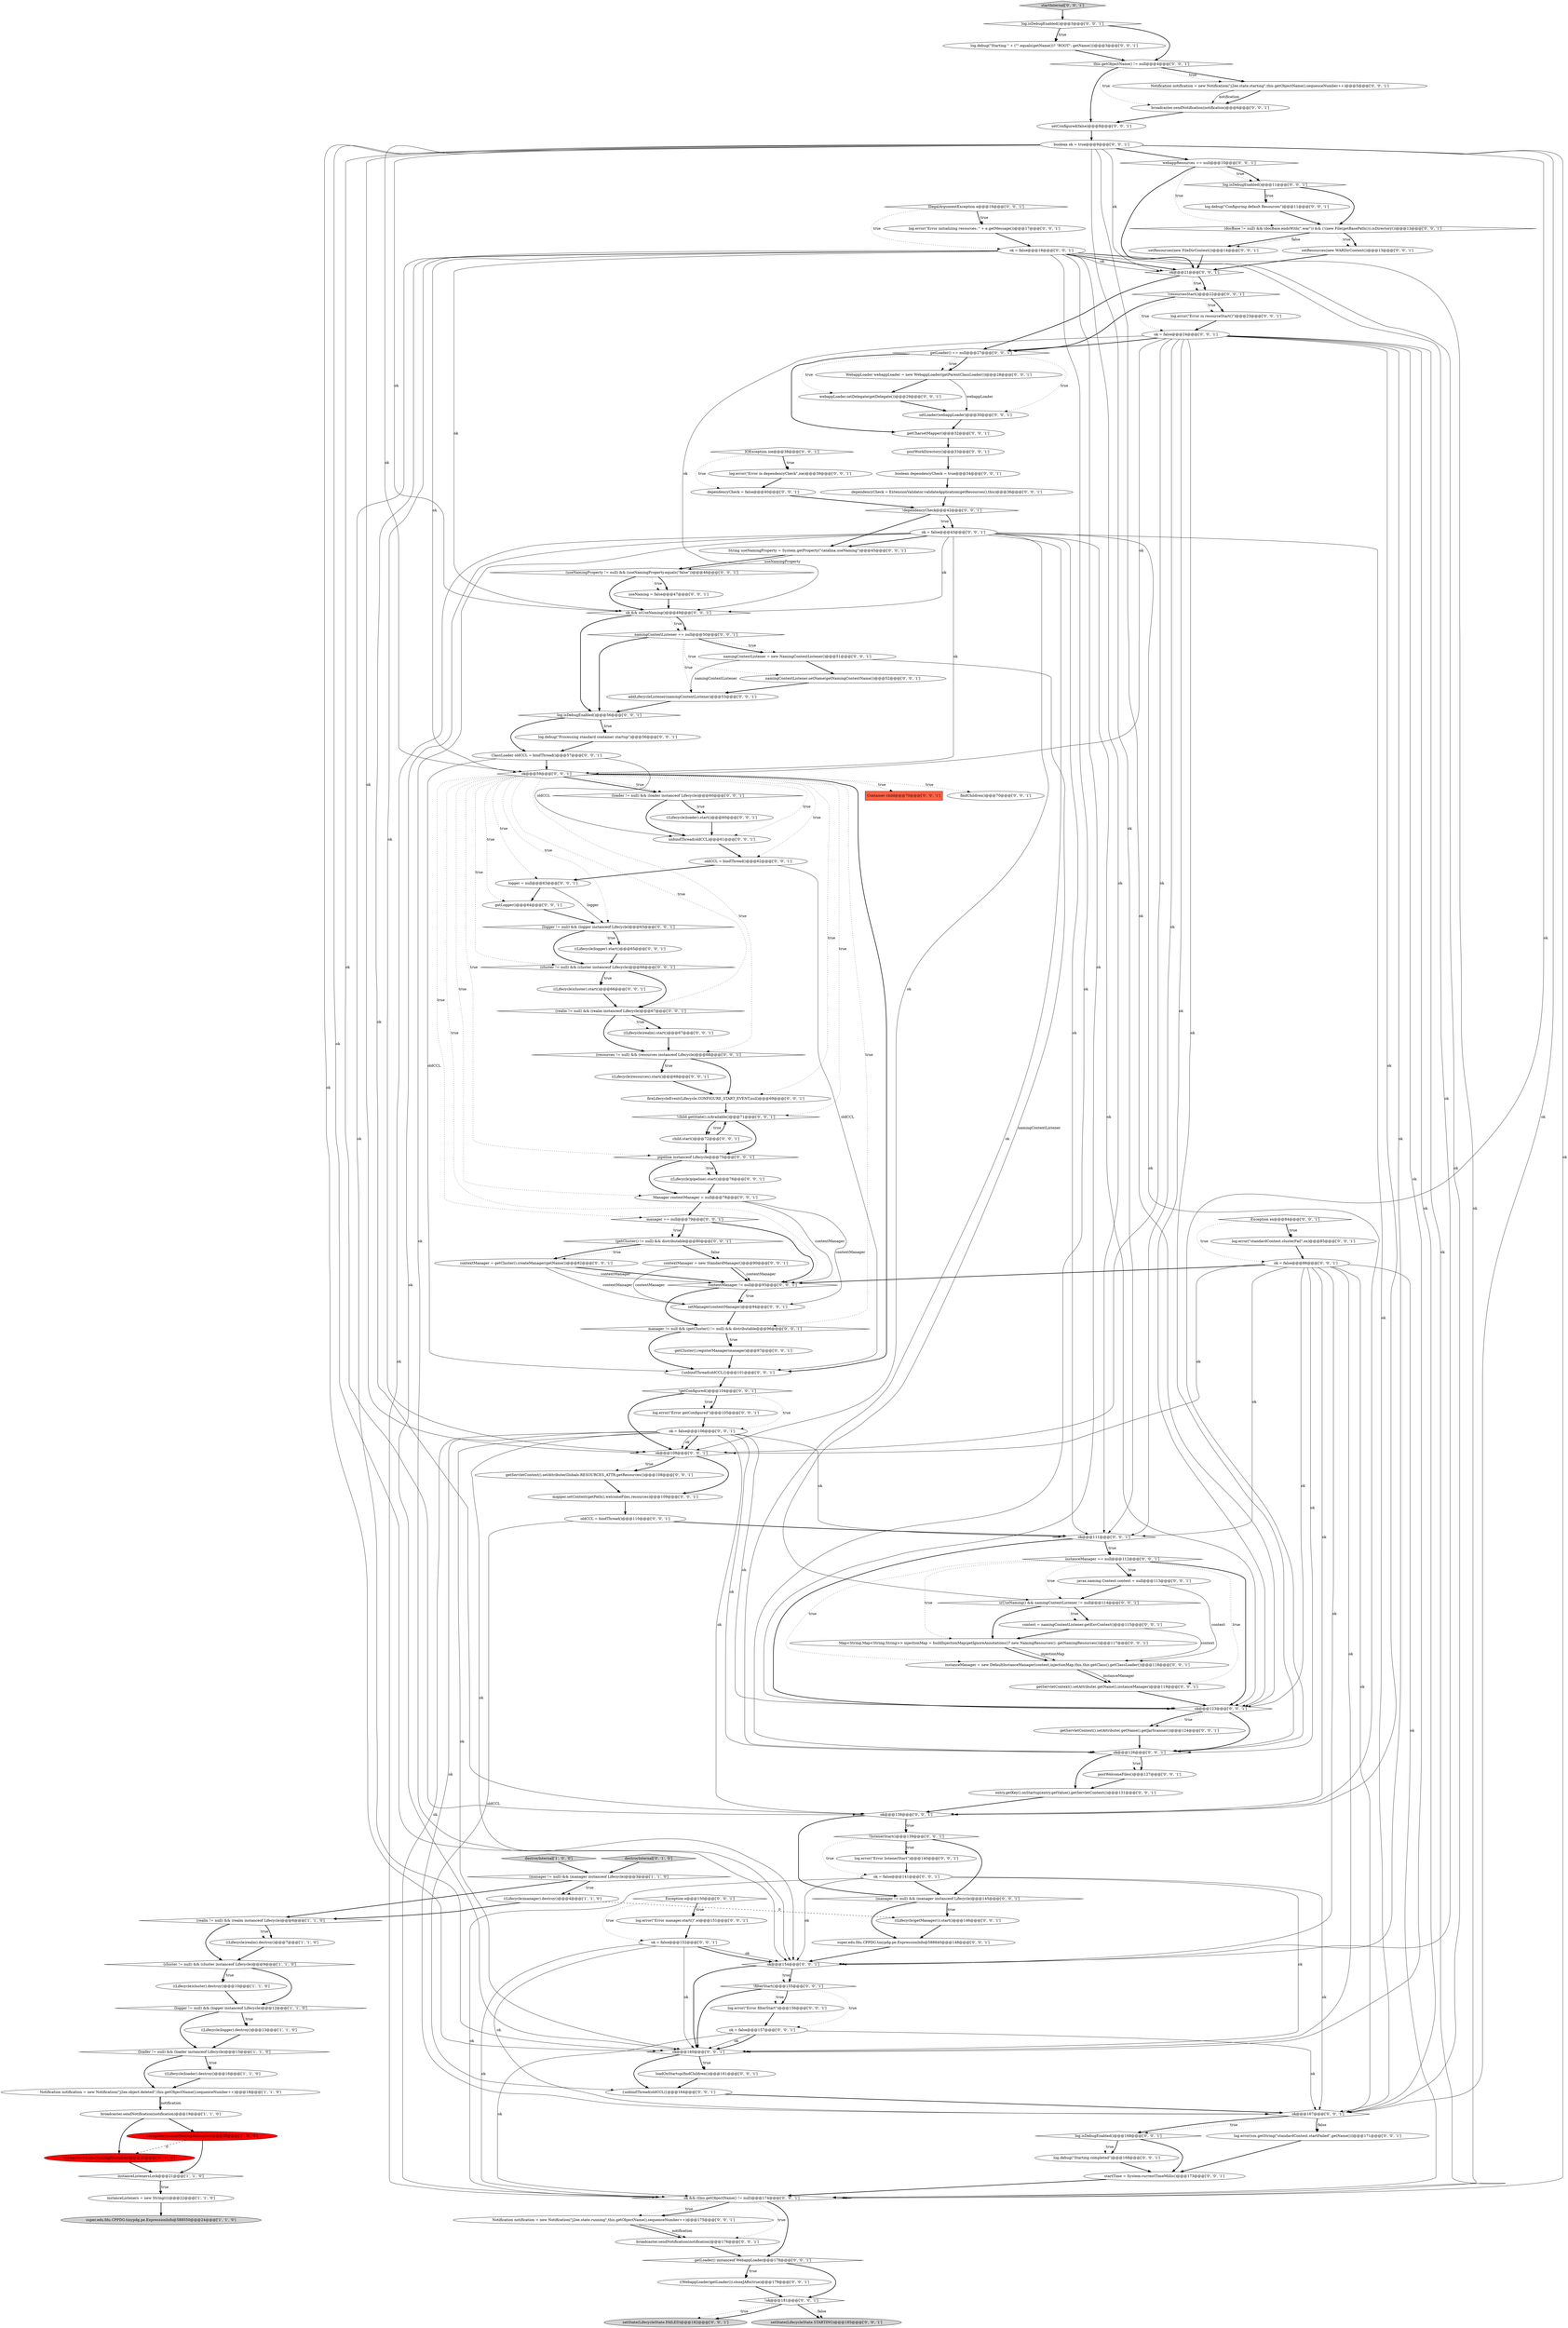 digraph {
96 [style = filled, label = "Container child@@@70@@@['0', '0', '1']", fillcolor = tomato, shape = box image = "AAA0AAABBB3BBB"];
33 [style = filled, label = "broadcaster.sendNotification(notification)@@@176@@@['0', '0', '1']", fillcolor = white, shape = ellipse image = "AAA0AAABBB3BBB"];
30 [style = filled, label = "setState(LifecycleState.FAILED)@@@182@@@['0', '0', '1']", fillcolor = lightgray, shape = ellipse image = "AAA0AAABBB3BBB"];
97 [style = filled, label = "ok = false@@@152@@@['0', '0', '1']", fillcolor = white, shape = ellipse image = "AAA0AAABBB3BBB"];
93 [style = filled, label = "getLoader() instanceof WebappLoader@@@178@@@['0', '0', '1']", fillcolor = white, shape = diamond image = "AAA0AAABBB3BBB"];
18 [style = filled, label = "destroyInternal['0', '1', '0']", fillcolor = lightgray, shape = diamond image = "AAA0AAABBB2BBB"];
12 [style = filled, label = "instanceListenersLock@@@21@@@['1', '1', '0']", fillcolor = white, shape = diamond image = "AAA0AAABBB1BBB"];
3 [style = filled, label = "unregister(onameNamingResoucres)@@@20@@@['1', '0', '0']", fillcolor = red, shape = ellipse image = "AAA1AAABBB1BBB"];
101 [style = filled, label = "IOException ioe@@@38@@@['0', '0', '1']", fillcolor = white, shape = diamond image = "AAA0AAABBB3BBB"];
74 [style = filled, label = "ok = false@@@86@@@['0', '0', '1']", fillcolor = white, shape = ellipse image = "AAA0AAABBB3BBB"];
80 [style = filled, label = "unbindThread(oldCCL)@@@61@@@['0', '0', '1']", fillcolor = white, shape = ellipse image = "AAA0AAABBB3BBB"];
21 [style = filled, label = "((Lifecycle)resources).start()@@@68@@@['0', '0', '1']", fillcolor = white, shape = ellipse image = "AAA0AAABBB3BBB"];
145 [style = filled, label = "log.isDebugEnabled()@@@168@@@['0', '0', '1']", fillcolor = white, shape = diamond image = "AAA0AAABBB3BBB"];
115 [style = filled, label = "getServletContext().setAttribute(.getName(),getJarScanner())@@@124@@@['0', '0', '1']", fillcolor = white, shape = ellipse image = "AAA0AAABBB3BBB"];
1 [style = filled, label = "destroyInternal['1', '0', '0']", fillcolor = lightgray, shape = diamond image = "AAA0AAABBB1BBB"];
41 [style = filled, label = "Map<String,Map<String,String>> injectionMap = buildInjectionMap(getIgnoreAnnotations()? new NamingResources(): getNamingResources())@@@117@@@['0', '0', '1']", fillcolor = white, shape = ellipse image = "AAA0AAABBB3BBB"];
146 [style = filled, label = "manager == null@@@79@@@['0', '0', '1']", fillcolor = white, shape = diamond image = "AAA0AAABBB3BBB"];
106 [style = filled, label = "namingContextListener = new NamingContextListener()@@@51@@@['0', '0', '1']", fillcolor = white, shape = ellipse image = "AAA0AAABBB3BBB"];
92 [style = filled, label = "setResources(new FileDirContext())@@@14@@@['0', '0', '1']", fillcolor = white, shape = ellipse image = "AAA0AAABBB3BBB"];
55 [style = filled, label = "log.error(\"Error initializing resources: \" + e.getMessage())@@@17@@@['0', '0', '1']", fillcolor = white, shape = ellipse image = "AAA0AAABBB3BBB"];
114 [style = filled, label = "loadOnStartup(findChildren())@@@161@@@['0', '0', '1']", fillcolor = white, shape = ellipse image = "AAA0AAABBB3BBB"];
144 [style = filled, label = "boolean dependencyCheck = true@@@34@@@['0', '0', '1']", fillcolor = white, shape = ellipse image = "AAA0AAABBB3BBB"];
113 [style = filled, label = "getLogger()@@@64@@@['0', '0', '1']", fillcolor = white, shape = ellipse image = "AAA0AAABBB3BBB"];
27 [style = filled, label = "log.error(\"Error in resourceStart()\")@@@23@@@['0', '0', '1']", fillcolor = white, shape = ellipse image = "AAA0AAABBB3BBB"];
98 [style = filled, label = "isUseNaming() && namingContextListener != null@@@114@@@['0', '0', '1']", fillcolor = white, shape = diamond image = "AAA0AAABBB3BBB"];
133 [style = filled, label = "postWorkDirectory()@@@33@@@['0', '0', '1']", fillcolor = white, shape = ellipse image = "AAA0AAABBB3BBB"];
46 [style = filled, label = "contextManager = new StandardManager()@@@90@@@['0', '0', '1']", fillcolor = white, shape = ellipse image = "AAA0AAABBB3BBB"];
48 [style = filled, label = "boolean ok = true@@@9@@@['0', '0', '1']", fillcolor = white, shape = ellipse image = "AAA0AAABBB3BBB"];
104 [style = filled, label = "!dependencyCheck@@@42@@@['0', '0', '1']", fillcolor = white, shape = diamond image = "AAA0AAABBB3BBB"];
129 [style = filled, label = "log.debug(\"Starting \" + (\"\".equals(getName())? \"ROOT\": getName()))@@@3@@@['0', '0', '1']", fillcolor = white, shape = ellipse image = "AAA0AAABBB3BBB"];
135 [style = filled, label = "log.error(\"Error filterStart\")@@@156@@@['0', '0', '1']", fillcolor = white, shape = ellipse image = "AAA0AAABBB3BBB"];
91 [style = filled, label = "setConfigured(false)@@@8@@@['0', '0', '1']", fillcolor = white, shape = ellipse image = "AAA0AAABBB3BBB"];
88 [style = filled, label = "Exception ex@@@84@@@['0', '0', '1']", fillcolor = white, shape = diamond image = "AAA0AAABBB3BBB"];
79 [style = filled, label = "String useNamingProperty = System.getProperty(\"catalina.useNaming\")@@@45@@@['0', '0', '1']", fillcolor = white, shape = ellipse image = "AAA0AAABBB3BBB"];
131 [style = filled, label = "log.isDebugEnabled()@@@11@@@['0', '0', '1']", fillcolor = white, shape = diamond image = "AAA0AAABBB3BBB"];
60 [style = filled, label = "child.start()@@@72@@@['0', '0', '1']", fillcolor = white, shape = ellipse image = "AAA0AAABBB3BBB"];
52 [style = filled, label = "{unbindThread(oldCCL)}@@@164@@@['0', '0', '1']", fillcolor = white, shape = ellipse image = "AAA0AAABBB3BBB"];
10 [style = filled, label = "(manager != null) && (manager instanceof Lifecycle)@@@3@@@['1', '1', '0']", fillcolor = white, shape = diamond image = "AAA0AAABBB1BBB"];
119 [style = filled, label = "ok@@@160@@@['0', '0', '1']", fillcolor = white, shape = diamond image = "AAA0AAABBB3BBB"];
34 [style = filled, label = "manager != null && (getCluster() != null) && distributable@@@96@@@['0', '0', '1']", fillcolor = white, shape = diamond image = "AAA0AAABBB3BBB"];
68 [style = filled, label = "(realm != null) && (realm instanceof Lifecycle)@@@67@@@['0', '0', '1']", fillcolor = white, shape = diamond image = "AAA0AAABBB3BBB"];
2 [style = filled, label = "Notification notification = new Notification(\"j2ee.object.deleted\",this.getObjectName(),sequenceNumber++)@@@18@@@['1', '1', '0']", fillcolor = white, shape = ellipse image = "AAA0AAABBB1BBB"];
44 [style = filled, label = "getCharsetMapper()@@@32@@@['0', '0', '1']", fillcolor = white, shape = ellipse image = "AAA0AAABBB3BBB"];
136 [style = filled, label = "(loader != null) && (loader instanceof Lifecycle)@@@60@@@['0', '0', '1']", fillcolor = white, shape = diamond image = "AAA0AAABBB3BBB"];
112 [style = filled, label = "!child.getState().isAvailable()@@@71@@@['0', '0', '1']", fillcolor = white, shape = diamond image = "AAA0AAABBB3BBB"];
56 [style = filled, label = "oldCCL = bindThread()@@@62@@@['0', '0', '1']", fillcolor = white, shape = ellipse image = "AAA0AAABBB3BBB"];
24 [style = filled, label = "ok@@@21@@@['0', '0', '1']", fillcolor = white, shape = diamond image = "AAA0AAABBB3BBB"];
59 [style = filled, label = "fireLifecycleEvent(Lifecycle.CONFIGURE_START_EVENT,null)@@@69@@@['0', '0', '1']", fillcolor = white, shape = ellipse image = "AAA0AAABBB3BBB"];
65 [style = filled, label = "broadcaster.sendNotification(notification)@@@6@@@['0', '0', '1']", fillcolor = white, shape = ellipse image = "AAA0AAABBB3BBB"];
107 [style = filled, label = "setManager(contextManager)@@@94@@@['0', '0', '1']", fillcolor = white, shape = ellipse image = "AAA0AAABBB3BBB"];
137 [style = filled, label = "!getConfigured()@@@104@@@['0', '0', '1']", fillcolor = white, shape = diamond image = "AAA0AAABBB3BBB"];
38 [style = filled, label = "ok@@@59@@@['0', '0', '1']", fillcolor = white, shape = diamond image = "AAA0AAABBB3BBB"];
25 [style = filled, label = "startInternal['0', '0', '1']", fillcolor = lightgray, shape = diamond image = "AAA0AAABBB3BBB"];
22 [style = filled, label = "(logger != null) && (logger instanceof Lifecycle)@@@65@@@['0', '0', '1']", fillcolor = white, shape = diamond image = "AAA0AAABBB3BBB"];
110 [style = filled, label = "log.debug(\"Configuring default Resources\")@@@11@@@['0', '0', '1']", fillcolor = white, shape = ellipse image = "AAA0AAABBB3BBB"];
105 [style = filled, label = "((Lifecycle)loader).start()@@@60@@@['0', '0', '1']", fillcolor = white, shape = ellipse image = "AAA0AAABBB3BBB"];
61 [style = filled, label = "Exception e@@@150@@@['0', '0', '1']", fillcolor = white, shape = diamond image = "AAA0AAABBB3BBB"];
90 [style = filled, label = "((Lifecycle)cluster).start()@@@66@@@['0', '0', '1']", fillcolor = white, shape = ellipse image = "AAA0AAABBB3BBB"];
82 [style = filled, label = "ok@@@126@@@['0', '0', '1']", fillcolor = white, shape = diamond image = "AAA0AAABBB3BBB"];
122 [style = filled, label = "getCluster().registerManager(manager)@@@97@@@['0', '0', '1']", fillcolor = white, shape = ellipse image = "AAA0AAABBB3BBB"];
116 [style = filled, label = "(resources != null) && (resources instanceof Lifecycle)@@@68@@@['0', '0', '1']", fillcolor = white, shape = diamond image = "AAA0AAABBB3BBB"];
126 [style = filled, label = "javax.naming.Context context = null@@@113@@@['0', '0', '1']", fillcolor = white, shape = ellipse image = "AAA0AAABBB3BBB"];
29 [style = filled, label = "getServletContext().setAttribute(.getName(),instanceManager)@@@119@@@['0', '0', '1']", fillcolor = white, shape = ellipse image = "AAA0AAABBB3BBB"];
75 [style = filled, label = "context = namingContextListener.getEnvContext()@@@115@@@['0', '0', '1']", fillcolor = white, shape = ellipse image = "AAA0AAABBB3BBB"];
132 [style = filled, label = "instanceManager == null@@@112@@@['0', '0', '1']", fillcolor = white, shape = diamond image = "AAA0AAABBB3BBB"];
138 [style = filled, label = "(manager != null) && (manager instanceof Lifecycle)@@@145@@@['0', '0', '1']", fillcolor = white, shape = diamond image = "AAA0AAABBB3BBB"];
67 [style = filled, label = "((WebappLoader)getLoader()).closeJARs(true)@@@179@@@['0', '0', '1']", fillcolor = white, shape = ellipse image = "AAA0AAABBB3BBB"];
23 [style = filled, label = "log.error(\"Error manager.start()\",e)@@@151@@@['0', '0', '1']", fillcolor = white, shape = ellipse image = "AAA0AAABBB3BBB"];
147 [style = filled, label = "webappResources == null@@@10@@@['0', '0', '1']", fillcolor = white, shape = diamond image = "AAA0AAABBB3BBB"];
28 [style = filled, label = "log.debug(\"Starting completed\")@@@168@@@['0', '0', '1']", fillcolor = white, shape = ellipse image = "AAA0AAABBB3BBB"];
89 [style = filled, label = "ok = false@@@106@@@['0', '0', '1']", fillcolor = white, shape = ellipse image = "AAA0AAABBB3BBB"];
35 [style = filled, label = "ok = false@@@141@@@['0', '0', '1']", fillcolor = white, shape = ellipse image = "AAA0AAABBB3BBB"];
53 [style = filled, label = "namingContextListener.setName(getNamingContextName())@@@52@@@['0', '0', '1']", fillcolor = white, shape = ellipse image = "AAA0AAABBB3BBB"];
51 [style = filled, label = "(getCluster() != null) && distributable@@@80@@@['0', '0', '1']", fillcolor = white, shape = diamond image = "AAA0AAABBB3BBB"];
86 [style = filled, label = "log.error(\"Error getConfigured\")@@@105@@@['0', '0', '1']", fillcolor = white, shape = ellipse image = "AAA0AAABBB3BBB"];
121 [style = filled, label = "Notification notification = new Notification(\"j2ee.state.starting\",this.getObjectName(),sequenceNumber++)@@@5@@@['0', '0', '1']", fillcolor = white, shape = ellipse image = "AAA0AAABBB3BBB"];
130 [style = filled, label = "!filterStart()@@@155@@@['0', '0', '1']", fillcolor = white, shape = diamond image = "AAA0AAABBB3BBB"];
127 [style = filled, label = "contextManager = getCluster().createManager(getName())@@@82@@@['0', '0', '1']", fillcolor = white, shape = ellipse image = "AAA0AAABBB3BBB"];
123 [style = filled, label = "log.error(sm.getString(\"standardContext.startFailed\",getName()))@@@171@@@['0', '0', '1']", fillcolor = white, shape = ellipse image = "AAA0AAABBB3BBB"];
102 [style = filled, label = "{unbindThread(oldCCL)}@@@101@@@['0', '0', '1']", fillcolor = white, shape = ellipse image = "AAA0AAABBB3BBB"];
128 [style = filled, label = "log.debug(\"Processing standard container startup\")@@@56@@@['0', '0', '1']", fillcolor = white, shape = ellipse image = "AAA0AAABBB3BBB"];
17 [style = filled, label = "unregister(onameNamingResources)@@@20@@@['0', '1', '0']", fillcolor = red, shape = ellipse image = "AAA1AAABBB2BBB"];
63 [style = filled, label = "this.getObjectName() != null@@@4@@@['0', '0', '1']", fillcolor = white, shape = diamond image = "AAA0AAABBB3BBB"];
124 [style = filled, label = "ok = false@@@18@@@['0', '0', '1']", fillcolor = white, shape = ellipse image = "AAA0AAABBB3BBB"];
14 [style = filled, label = "super.edu.fdu.CPPDG.tinypdg.pe.ExpressionInfo@588550@@@24@@@['1', '1', '0']", fillcolor = lightgray, shape = ellipse image = "AAA0AAABBB1BBB"];
20 [style = filled, label = "ok@@@111@@@['0', '0', '1']", fillcolor = white, shape = diamond image = "AAA0AAABBB3BBB"];
99 [style = filled, label = "ok@@@167@@@['0', '0', '1']", fillcolor = white, shape = diamond image = "AAA0AAABBB3BBB"];
140 [style = filled, label = "(docBase != null) && (docBase.endsWith(\".war\")) && (!(new File(getBasePath())).isDirectory())@@@13@@@['0', '0', '1']", fillcolor = white, shape = diamond image = "AAA0AAABBB3BBB"];
118 [style = filled, label = "setLoader(webappLoader)@@@30@@@['0', '0', '1']", fillcolor = white, shape = ellipse image = "AAA0AAABBB3BBB"];
111 [style = filled, label = "dependencyCheck = false@@@40@@@['0', '0', '1']", fillcolor = white, shape = ellipse image = "AAA0AAABBB3BBB"];
134 [style = filled, label = "ClassLoader oldCCL = bindThread()@@@57@@@['0', '0', '1']", fillcolor = white, shape = ellipse image = "AAA0AAABBB3BBB"];
85 [style = filled, label = "log.isDebugEnabled()@@@56@@@['0', '0', '1']", fillcolor = white, shape = diamond image = "AAA0AAABBB3BBB"];
94 [style = filled, label = "((Lifecycle)realm).start()@@@67@@@['0', '0', '1']", fillcolor = white, shape = ellipse image = "AAA0AAABBB3BBB"];
143 [style = filled, label = "getLoader() == null@@@27@@@['0', '0', '1']", fillcolor = white, shape = diamond image = "AAA0AAABBB3BBB"];
5 [style = filled, label = "instanceListeners = new String((((@@@22@@@['1', '1', '0']", fillcolor = white, shape = ellipse image = "AAA0AAABBB1BBB"];
36 [style = filled, label = "ok@@@123@@@['0', '0', '1']", fillcolor = white, shape = diamond image = "AAA0AAABBB3BBB"];
141 [style = filled, label = "IllegalArgumentException e@@@16@@@['0', '0', '1']", fillcolor = white, shape = diamond image = "AAA0AAABBB3BBB"];
7 [style = filled, label = "(cluster != null) && (cluster instanceof Lifecycle)@@@9@@@['1', '1', '0']", fillcolor = white, shape = diamond image = "AAA0AAABBB1BBB"];
148 [style = filled, label = "startTime = System.currentTimeMillis()@@@173@@@['0', '0', '1']", fillcolor = white, shape = ellipse image = "AAA0AAABBB3BBB"];
6 [style = filled, label = "(logger != null) && (logger instanceof Lifecycle)@@@12@@@['1', '1', '0']", fillcolor = white, shape = diamond image = "AAA0AAABBB1BBB"];
19 [style = filled, label = "Notification notification = new Notification(\"j2ee.state.running\",this.getObjectName(),sequenceNumber++)@@@175@@@['0', '0', '1']", fillcolor = white, shape = ellipse image = "AAA0AAABBB3BBB"];
0 [style = filled, label = "((Lifecycle)manager).destroy()@@@4@@@['1', '1', '0']", fillcolor = white, shape = ellipse image = "AAA0AAABBB1BBB"];
40 [style = filled, label = "webappLoader.setDelegate(getDelegate())@@@29@@@['0', '0', '1']", fillcolor = white, shape = ellipse image = "AAA0AAABBB3BBB"];
71 [style = filled, label = "postWelcomeFiles()@@@127@@@['0', '0', '1']", fillcolor = white, shape = ellipse image = "AAA0AAABBB3BBB"];
120 [style = filled, label = "log.isDebugEnabled()@@@3@@@['0', '0', '1']", fillcolor = white, shape = diamond image = "AAA0AAABBB3BBB"];
125 [style = filled, label = "(cluster != null) && (cluster instanceof Lifecycle)@@@66@@@['0', '0', '1']", fillcolor = white, shape = diamond image = "AAA0AAABBB3BBB"];
109 [style = filled, label = "WebappLoader webappLoader = new WebappLoader(getParentClassLoader())@@@28@@@['0', '0', '1']", fillcolor = white, shape = ellipse image = "AAA0AAABBB3BBB"];
117 [style = filled, label = "!listenerStart()@@@139@@@['0', '0', '1']", fillcolor = white, shape = diamond image = "AAA0AAABBB3BBB"];
54 [style = filled, label = "mapper.setContext(getPath(),welcomeFiles,resources)@@@109@@@['0', '0', '1']", fillcolor = white, shape = ellipse image = "AAA0AAABBB3BBB"];
15 [style = filled, label = "(loader != null) && (loader instanceof Lifecycle)@@@15@@@['1', '1', '0']", fillcolor = white, shape = diamond image = "AAA0AAABBB1BBB"];
77 [style = filled, label = "findChildren()@@@70@@@['0', '0', '1']", fillcolor = white, shape = ellipse image = "AAA0AAABBB3BBB"];
78 [style = filled, label = "instanceManager = new DefaultInstanceManager(context,injectionMap,this,this.getClass().getClassLoader())@@@118@@@['0', '0', '1']", fillcolor = white, shape = ellipse image = "AAA0AAABBB3BBB"];
142 [style = filled, label = "ok && (this.getObjectName() != null)@@@174@@@['0', '0', '1']", fillcolor = white, shape = diamond image = "AAA0AAABBB3BBB"];
9 [style = filled, label = "((Lifecycle)realm).destroy()@@@7@@@['1', '1', '0']", fillcolor = white, shape = ellipse image = "AAA0AAABBB1BBB"];
13 [style = filled, label = "broadcaster.sendNotification(notification)@@@19@@@['1', '1', '0']", fillcolor = white, shape = ellipse image = "AAA0AAABBB1BBB"];
45 [style = filled, label = "dependencyCheck = ExtensionValidator.validateApplication(getResources(),this)@@@36@@@['0', '0', '1']", fillcolor = white, shape = ellipse image = "AAA0AAABBB3BBB"];
84 [style = filled, label = "ok@@@108@@@['0', '0', '1']", fillcolor = white, shape = diamond image = "AAA0AAABBB3BBB"];
72 [style = filled, label = "ok && isUseNaming()@@@49@@@['0', '0', '1']", fillcolor = white, shape = diamond image = "AAA0AAABBB3BBB"];
43 [style = filled, label = "super.edu.fdu.CPPDG.tinypdg.pe.ExpressionInfo@588840@@@148@@@['0', '0', '1']", fillcolor = white, shape = ellipse image = "AAA0AAABBB3BBB"];
70 [style = filled, label = "pipeline instanceof Lifecycle@@@75@@@['0', '0', '1']", fillcolor = white, shape = diamond image = "AAA0AAABBB3BBB"];
108 [style = filled, label = "contextManager != null@@@93@@@['0', '0', '1']", fillcolor = white, shape = diamond image = "AAA0AAABBB3BBB"];
47 [style = filled, label = "entry.getKey().onStartup(entry.getValue(),getServletContext())@@@131@@@['0', '0', '1']", fillcolor = white, shape = ellipse image = "AAA0AAABBB3BBB"];
64 [style = filled, label = "ok = false@@@24@@@['0', '0', '1']", fillcolor = white, shape = ellipse image = "AAA0AAABBB3BBB"];
39 [style = filled, label = "((Lifecycle)getManager()).start()@@@146@@@['0', '0', '1']", fillcolor = white, shape = ellipse image = "AAA0AAABBB3BBB"];
26 [style = filled, label = "ok@@@154@@@['0', '0', '1']", fillcolor = white, shape = diamond image = "AAA0AAABBB3BBB"];
76 [style = filled, label = "setState(LifecycleState.STARTING)@@@185@@@['0', '0', '1']", fillcolor = lightgray, shape = ellipse image = "AAA0AAABBB3BBB"];
81 [style = filled, label = "useNaming = false@@@47@@@['0', '0', '1']", fillcolor = white, shape = ellipse image = "AAA0AAABBB3BBB"];
87 [style = filled, label = "(useNamingProperty != null) && (useNamingProperty.equals(\"false\"))@@@46@@@['0', '0', '1']", fillcolor = white, shape = diamond image = "AAA0AAABBB3BBB"];
103 [style = filled, label = "logger = null@@@63@@@['0', '0', '1']", fillcolor = white, shape = ellipse image = "AAA0AAABBB3BBB"];
50 [style = filled, label = "oldCCL = bindThread()@@@110@@@['0', '0', '1']", fillcolor = white, shape = ellipse image = "AAA0AAABBB3BBB"];
58 [style = filled, label = "addLifecycleListener(namingContextListener)@@@53@@@['0', '0', '1']", fillcolor = white, shape = ellipse image = "AAA0AAABBB3BBB"];
8 [style = filled, label = "((Lifecycle)logger).destroy()@@@13@@@['1', '1', '0']", fillcolor = white, shape = ellipse image = "AAA0AAABBB1BBB"];
37 [style = filled, label = "log.error(\"Error in dependencyCheck\",ioe)@@@39@@@['0', '0', '1']", fillcolor = white, shape = ellipse image = "AAA0AAABBB3BBB"];
100 [style = filled, label = "Manager contextManager = null@@@78@@@['0', '0', '1']", fillcolor = white, shape = ellipse image = "AAA0AAABBB3BBB"];
31 [style = filled, label = "setResources(new WARDirContext())@@@13@@@['0', '0', '1']", fillcolor = white, shape = ellipse image = "AAA0AAABBB3BBB"];
66 [style = filled, label = "log.error(\"Error listenerStart\")@@@140@@@['0', '0', '1']", fillcolor = white, shape = ellipse image = "AAA0AAABBB3BBB"];
73 [style = filled, label = "ok = false@@@43@@@['0', '0', '1']", fillcolor = white, shape = ellipse image = "AAA0AAABBB3BBB"];
11 [style = filled, label = "((Lifecycle)cluster).destroy()@@@10@@@['1', '1', '0']", fillcolor = white, shape = ellipse image = "AAA0AAABBB1BBB"];
62 [style = filled, label = "log.error(\"standardContext.clusterFail\",ex)@@@85@@@['0', '0', '1']", fillcolor = white, shape = ellipse image = "AAA0AAABBB3BBB"];
95 [style = filled, label = "((Lifecycle)pipeline).start()@@@76@@@['0', '0', '1']", fillcolor = white, shape = ellipse image = "AAA0AAABBB3BBB"];
57 [style = filled, label = "!ok@@@181@@@['0', '0', '1']", fillcolor = white, shape = diamond image = "AAA0AAABBB3BBB"];
139 [style = filled, label = "((Lifecycle)logger).start()@@@65@@@['0', '0', '1']", fillcolor = white, shape = ellipse image = "AAA0AAABBB3BBB"];
16 [style = filled, label = "(realm != null) && (realm instanceof Lifecycle)@@@6@@@['1', '1', '0']", fillcolor = white, shape = diamond image = "AAA0AAABBB1BBB"];
4 [style = filled, label = "((Lifecycle)loader).destroy()@@@16@@@['1', '1', '0']", fillcolor = white, shape = ellipse image = "AAA0AAABBB1BBB"];
42 [style = filled, label = "namingContextListener == null@@@50@@@['0', '0', '1']", fillcolor = white, shape = diamond image = "AAA0AAABBB3BBB"];
49 [style = filled, label = "ok = false@@@157@@@['0', '0', '1']", fillcolor = white, shape = ellipse image = "AAA0AAABBB3BBB"];
32 [style = filled, label = "!resourcesStart()@@@22@@@['0', '0', '1']", fillcolor = white, shape = diamond image = "AAA0AAABBB3BBB"];
69 [style = filled, label = "ok@@@138@@@['0', '0', '1']", fillcolor = white, shape = diamond image = "AAA0AAABBB3BBB"];
83 [style = filled, label = "getServletContext().setAttribute(Globals.RESOURCES_ATTR,getResources())@@@108@@@['0', '0', '1']", fillcolor = white, shape = ellipse image = "AAA0AAABBB3BBB"];
92->24 [style = bold, label=""];
94->116 [style = bold, label=""];
16->9 [style = dotted, label="true"];
36->115 [style = dotted, label="true"];
136->105 [style = dotted, label="true"];
51->127 [style = dotted, label="true"];
38->34 [style = dotted, label="true"];
82->71 [style = bold, label=""];
121->65 [style = bold, label=""];
145->28 [style = bold, label=""];
24->32 [style = bold, label=""];
16->7 [style = bold, label=""];
64->99 [style = solid, label="ok"];
138->43 [style = bold, label=""];
124->72 [style = solid, label="ok"];
133->144 [style = bold, label=""];
147->131 [style = dotted, label="true"];
68->94 [style = dotted, label="true"];
36->82 [style = bold, label=""];
85->128 [style = bold, label=""];
100->107 [style = solid, label="contextManager"];
74->99 [style = solid, label="ok"];
78->29 [style = bold, label=""];
118->44 [style = bold, label=""];
48->69 [style = solid, label="ok"];
2->13 [style = solid, label="notification"];
55->124 [style = bold, label=""];
34->102 [style = bold, label=""];
48->24 [style = solid, label="ok"];
141->55 [style = dotted, label="true"];
124->24 [style = bold, label=""];
131->110 [style = dotted, label="true"];
128->134 [style = bold, label=""];
88->74 [style = dotted, label="true"];
143->44 [style = bold, label=""];
73->72 [style = solid, label="ok"];
142->19 [style = dotted, label="true"];
64->119 [style = solid, label="ok"];
10->0 [style = bold, label=""];
7->6 [style = bold, label=""];
135->49 [style = bold, label=""];
143->109 [style = dotted, label="true"];
38->77 [style = dotted, label="true"];
80->56 [style = bold, label=""];
104->73 [style = bold, label=""];
25->120 [style = bold, label=""];
19->33 [style = bold, label=""];
124->26 [style = solid, label="ok"];
49->99 [style = solid, label="ok"];
46->107 [style = solid, label="contextManager"];
84->83 [style = dotted, label="true"];
38->80 [style = dotted, label="true"];
95->100 [style = bold, label=""];
97->26 [style = solid, label="ok"];
31->24 [style = bold, label=""];
132->126 [style = bold, label=""];
57->30 [style = dotted, label="true"];
38->136 [style = bold, label=""];
137->86 [style = bold, label=""];
35->142 [style = solid, label="ok"];
32->27 [style = bold, label=""];
108->107 [style = bold, label=""];
6->15 [style = bold, label=""];
72->42 [style = dotted, label="true"];
38->96 [style = dotted, label="true"];
7->11 [style = dotted, label="true"];
18->10 [style = bold, label=""];
89->36 [style = solid, label="ok"];
127->108 [style = bold, label=""];
44->133 [style = bold, label=""];
127->108 [style = solid, label="contextManager"];
137->89 [style = dotted, label="true"];
73->36 [style = solid, label="ok"];
138->39 [style = bold, label=""];
38->68 [style = dotted, label="true"];
64->26 [style = solid, label="ok"];
3->17 [style = dashed, label="0"];
146->108 [style = bold, label=""];
93->67 [style = bold, label=""];
69->117 [style = bold, label=""];
48->82 [style = solid, label="ok"];
108->34 [style = bold, label=""];
56->103 [style = bold, label=""];
38->108 [style = dotted, label="true"];
32->27 [style = dotted, label="true"];
49->142 [style = solid, label="ok"];
38->70 [style = dotted, label="true"];
64->20 [style = solid, label="ok"];
103->22 [style = solid, label="logger"];
13->3 [style = bold, label=""];
12->5 [style = dotted, label="true"];
26->130 [style = dotted, label="true"];
38->100 [style = dotted, label="true"];
22->139 [style = bold, label=""];
74->20 [style = solid, label="ok"];
134->38 [style = bold, label=""];
99->123 [style = dotted, label="false"];
34->122 [style = dotted, label="true"];
109->40 [style = bold, label=""];
35->119 [style = solid, label="ok"];
123->148 [style = bold, label=""];
12->5 [style = bold, label=""];
132->41 [style = dotted, label="true"];
140->92 [style = bold, label=""];
48->26 [style = solid, label="ok"];
53->58 [style = bold, label=""];
43->26 [style = bold, label=""];
120->63 [style = bold, label=""];
145->148 [style = bold, label=""];
137->84 [style = bold, label=""];
48->84 [style = solid, label="ok"];
73->142 [style = solid, label="ok"];
124->24 [style = solid, label="ok"];
48->36 [style = solid, label="ok"];
89->142 [style = solid, label="ok"];
126->98 [style = bold, label=""];
147->140 [style = dotted, label="true"];
65->91 [style = bold, label=""];
41->78 [style = solid, label="injectionMap"];
110->140 [style = bold, label=""];
74->84 [style = solid, label="ok"];
82->47 [style = bold, label=""];
64->72 [style = solid, label="ok"];
35->138 [style = bold, label=""];
143->40 [style = dotted, label="true"];
136->80 [style = bold, label=""];
49->119 [style = solid, label="ok"];
4->2 [style = bold, label=""];
38->116 [style = dotted, label="true"];
38->112 [style = dotted, label="true"];
103->113 [style = bold, label=""];
73->69 [style = solid, label="ok"];
88->62 [style = bold, label=""];
57->30 [style = bold, label=""];
82->71 [style = dotted, label="true"];
124->84 [style = solid, label="ok"];
93->67 [style = dotted, label="true"];
114->52 [style = bold, label=""];
35->99 [style = solid, label="ok"];
99->123 [style = bold, label=""];
42->106 [style = dotted, label="true"];
24->32 [style = dotted, label="true"];
42->85 [style = bold, label=""];
117->138 [style = bold, label=""];
117->35 [style = dotted, label="true"];
23->97 [style = bold, label=""];
148->142 [style = bold, label=""];
87->81 [style = bold, label=""];
50->52 [style = solid, label="oldCCL"];
38->22 [style = dotted, label="true"];
124->38 [style = solid, label="ok"];
124->20 [style = solid, label="ok"];
42->53 [style = dotted, label="true"];
124->82 [style = solid, label="ok"];
104->73 [style = dotted, label="true"];
17->12 [style = bold, label=""];
73->82 [style = solid, label="ok"];
111->104 [style = bold, label=""];
116->21 [style = bold, label=""];
134->80 [style = solid, label="oldCCL"];
64->143 [style = bold, label=""];
38->146 [style = dotted, label="true"];
78->29 [style = solid, label="instanceManager"];
38->125 [style = dotted, label="true"];
89->84 [style = bold, label=""];
15->2 [style = bold, label=""];
73->26 [style = solid, label="ok"];
134->102 [style = solid, label="oldCCL"];
26->119 [style = bold, label=""];
106->58 [style = solid, label="namingContextListener"];
141->55 [style = bold, label=""];
146->51 [style = dotted, label="true"];
38->59 [style = dotted, label="true"];
132->78 [style = dotted, label="true"];
73->38 [style = solid, label="ok"];
54->50 [style = bold, label=""];
64->38 [style = solid, label="ok"];
115->82 [style = bold, label=""];
74->142 [style = solid, label="ok"];
87->72 [style = bold, label=""];
112->70 [style = bold, label=""];
38->56 [style = dotted, label="true"];
81->72 [style = bold, label=""];
51->127 [style = bold, label=""];
142->93 [style = bold, label=""];
85->128 [style = dotted, label="true"];
6->8 [style = bold, label=""];
125->90 [style = bold, label=""];
125->90 [style = dotted, label="true"];
32->143 [style = bold, label=""];
107->34 [style = bold, label=""];
84->83 [style = bold, label=""];
64->69 [style = solid, label="ok"];
69->138 [style = bold, label=""];
58->85 [style = bold, label=""];
63->121 [style = bold, label=""];
112->60 [style = bold, label=""];
33->93 [style = bold, label=""];
97->119 [style = solid, label="ok"];
63->65 [style = dotted, label="true"];
48->99 [style = solid, label="ok"];
13->17 [style = bold, label=""];
60->112 [style = bold, label=""];
61->97 [style = dotted, label="true"];
122->102 [style = bold, label=""];
91->48 [style = bold, label=""];
71->47 [style = bold, label=""];
127->107 [style = solid, label="contextManager"];
67->57 [style = bold, label=""];
90->68 [style = bold, label=""];
48->20 [style = solid, label="ok"];
119->114 [style = dotted, label="true"];
49->119 [style = bold, label=""];
59->112 [style = bold, label=""];
7->11 [style = bold, label=""];
140->31 [style = dotted, label="true"];
48->119 [style = solid, label="ok"];
97->142 [style = solid, label="ok"];
85->134 [style = bold, label=""];
63->121 [style = dotted, label="true"];
145->28 [style = dotted, label="true"];
130->135 [style = bold, label=""];
89->20 [style = solid, label="ok"];
64->142 [style = solid, label="ok"];
66->35 [style = bold, label=""];
73->20 [style = solid, label="ok"];
74->119 [style = solid, label="ok"];
105->80 [style = bold, label=""];
89->82 [style = solid, label="ok"];
139->125 [style = bold, label=""];
86->89 [style = bold, label=""];
57->76 [style = bold, label=""];
132->98 [style = dotted, label="true"];
24->143 [style = bold, label=""];
89->26 [style = solid, label="ok"];
38->102 [style = bold, label=""];
64->84 [style = solid, label="ok"];
27->64 [style = bold, label=""];
132->126 [style = dotted, label="true"];
68->116 [style = bold, label=""];
0->16 [style = bold, label=""];
22->139 [style = dotted, label="true"];
8->15 [style = bold, label=""];
88->62 [style = dotted, label="true"];
28->148 [style = bold, label=""];
101->111 [style = dotted, label="true"];
106->53 [style = bold, label=""];
117->66 [style = bold, label=""];
73->84 [style = solid, label="ok"];
100->108 [style = solid, label="contextManager"];
3->12 [style = bold, label=""];
79->87 [style = bold, label=""];
64->82 [style = solid, label="ok"];
20->132 [style = dotted, label="true"];
132->36 [style = bold, label=""];
98->75 [style = bold, label=""];
130->119 [style = bold, label=""];
68->94 [style = bold, label=""];
73->99 [style = solid, label="ok"];
97->99 [style = solid, label="ok"];
142->19 [style = bold, label=""];
98->41 [style = bold, label=""];
137->86 [style = dotted, label="true"];
140->31 [style = bold, label=""];
20->36 [style = bold, label=""];
98->75 [style = dotted, label="true"];
141->124 [style = dotted, label="true"];
124->36 [style = solid, label="ok"];
119->114 [style = bold, label=""];
69->117 [style = dotted, label="true"];
89->69 [style = solid, label="ok"];
56->102 [style = solid, label="oldCCL"];
72->42 [style = bold, label=""];
26->130 [style = bold, label=""];
38->113 [style = dotted, label="true"];
50->20 [style = bold, label=""];
39->43 [style = bold, label=""];
5->14 [style = bold, label=""];
0->39 [style = dashed, label="0"];
51->46 [style = bold, label=""];
73->119 [style = solid, label="ok"];
15->4 [style = dotted, label="true"];
126->78 [style = solid, label="context"];
48->147 [style = bold, label=""];
124->142 [style = solid, label="ok"];
136->105 [style = bold, label=""];
147->131 [style = bold, label=""];
124->69 [style = solid, label="ok"];
62->74 [style = bold, label=""];
89->119 [style = solid, label="ok"];
74->36 [style = solid, label="ok"];
121->65 [style = solid, label="notification"];
143->109 [style = bold, label=""];
75->41 [style = bold, label=""];
38->103 [style = dotted, label="true"];
51->46 [style = dotted, label="false"];
57->76 [style = dotted, label="false"];
132->29 [style = dotted, label="true"];
119->52 [style = bold, label=""];
120->129 [style = bold, label=""];
47->69 [style = bold, label=""];
9->7 [style = bold, label=""];
130->49 [style = dotted, label="true"];
87->81 [style = dotted, label="true"];
93->57 [style = bold, label=""];
124->99 [style = solid, label="ok"];
116->21 [style = dotted, label="true"];
70->95 [style = dotted, label="true"];
140->92 [style = dotted, label="false"];
146->51 [style = bold, label=""];
64->36 [style = solid, label="ok"];
106->98 [style = solid, label="namingContextListener"];
99->145 [style = dotted, label="true"];
46->108 [style = bold, label=""];
130->135 [style = dotted, label="true"];
16->9 [style = bold, label=""];
48->38 [style = solid, label="ok"];
29->36 [style = bold, label=""];
22->125 [style = bold, label=""];
42->106 [style = bold, label=""];
109->118 [style = solid, label="webappLoader"];
74->82 [style = solid, label="ok"];
60->70 [style = bold, label=""];
48->72 [style = solid, label="ok"];
125->68 [style = bold, label=""];
117->66 [style = dotted, label="true"];
73->79 [style = bold, label=""];
21->59 [style = bold, label=""];
42->58 [style = dotted, label="true"];
83->54 [style = bold, label=""];
41->78 [style = bold, label=""];
74->69 [style = solid, label="ok"];
10->0 [style = dotted, label="true"];
120->129 [style = dotted, label="true"];
116->59 [style = bold, label=""];
70->95 [style = bold, label=""];
74->26 [style = solid, label="ok"];
101->37 [style = dotted, label="true"];
99->145 [style = bold, label=""];
100->146 [style = bold, label=""];
19->33 [style = solid, label="notification"];
129->63 [style = bold, label=""];
147->24 [style = bold, label=""];
108->107 [style = dotted, label="true"];
75->78 [style = solid, label="context"];
72->85 [style = bold, label=""];
70->100 [style = bold, label=""];
89->99 [style = solid, label="ok"];
10->16 [style = bold, label=""];
138->39 [style = dotted, label="true"];
6->8 [style = dotted, label="true"];
61->23 [style = bold, label=""];
112->60 [style = dotted, label="true"];
84->54 [style = bold, label=""];
131->110 [style = bold, label=""];
20->132 [style = bold, label=""];
61->23 [style = dotted, label="true"];
144->45 [style = bold, label=""];
79->87 [style = solid, label="useNamingProperty"];
104->79 [style = bold, label=""];
142->33 [style = dotted, label="true"];
34->122 [style = bold, label=""];
131->140 [style = bold, label=""];
101->37 [style = bold, label=""];
32->64 [style = dotted, label="true"];
124->119 [style = solid, label="ok"];
40->118 [style = bold, label=""];
11->6 [style = bold, label=""];
63->91 [style = bold, label=""];
46->108 [style = solid, label="contextManager"];
35->26 [style = solid, label="ok"];
2->13 [style = bold, label=""];
89->84 [style = solid, label="ok"];
102->137 [style = bold, label=""];
48->142 [style = solid, label="ok"];
37->111 [style = bold, label=""];
15->4 [style = bold, label=""];
36->115 [style = bold, label=""];
45->104 [style = bold, label=""];
52->99 [style = bold, label=""];
38->136 [style = dotted, label="true"];
1->10 [style = bold, label=""];
143->118 [style = dotted, label="true"];
113->22 [style = bold, label=""];
97->26 [style = bold, label=""];
74->108 [style = bold, label=""];
}
